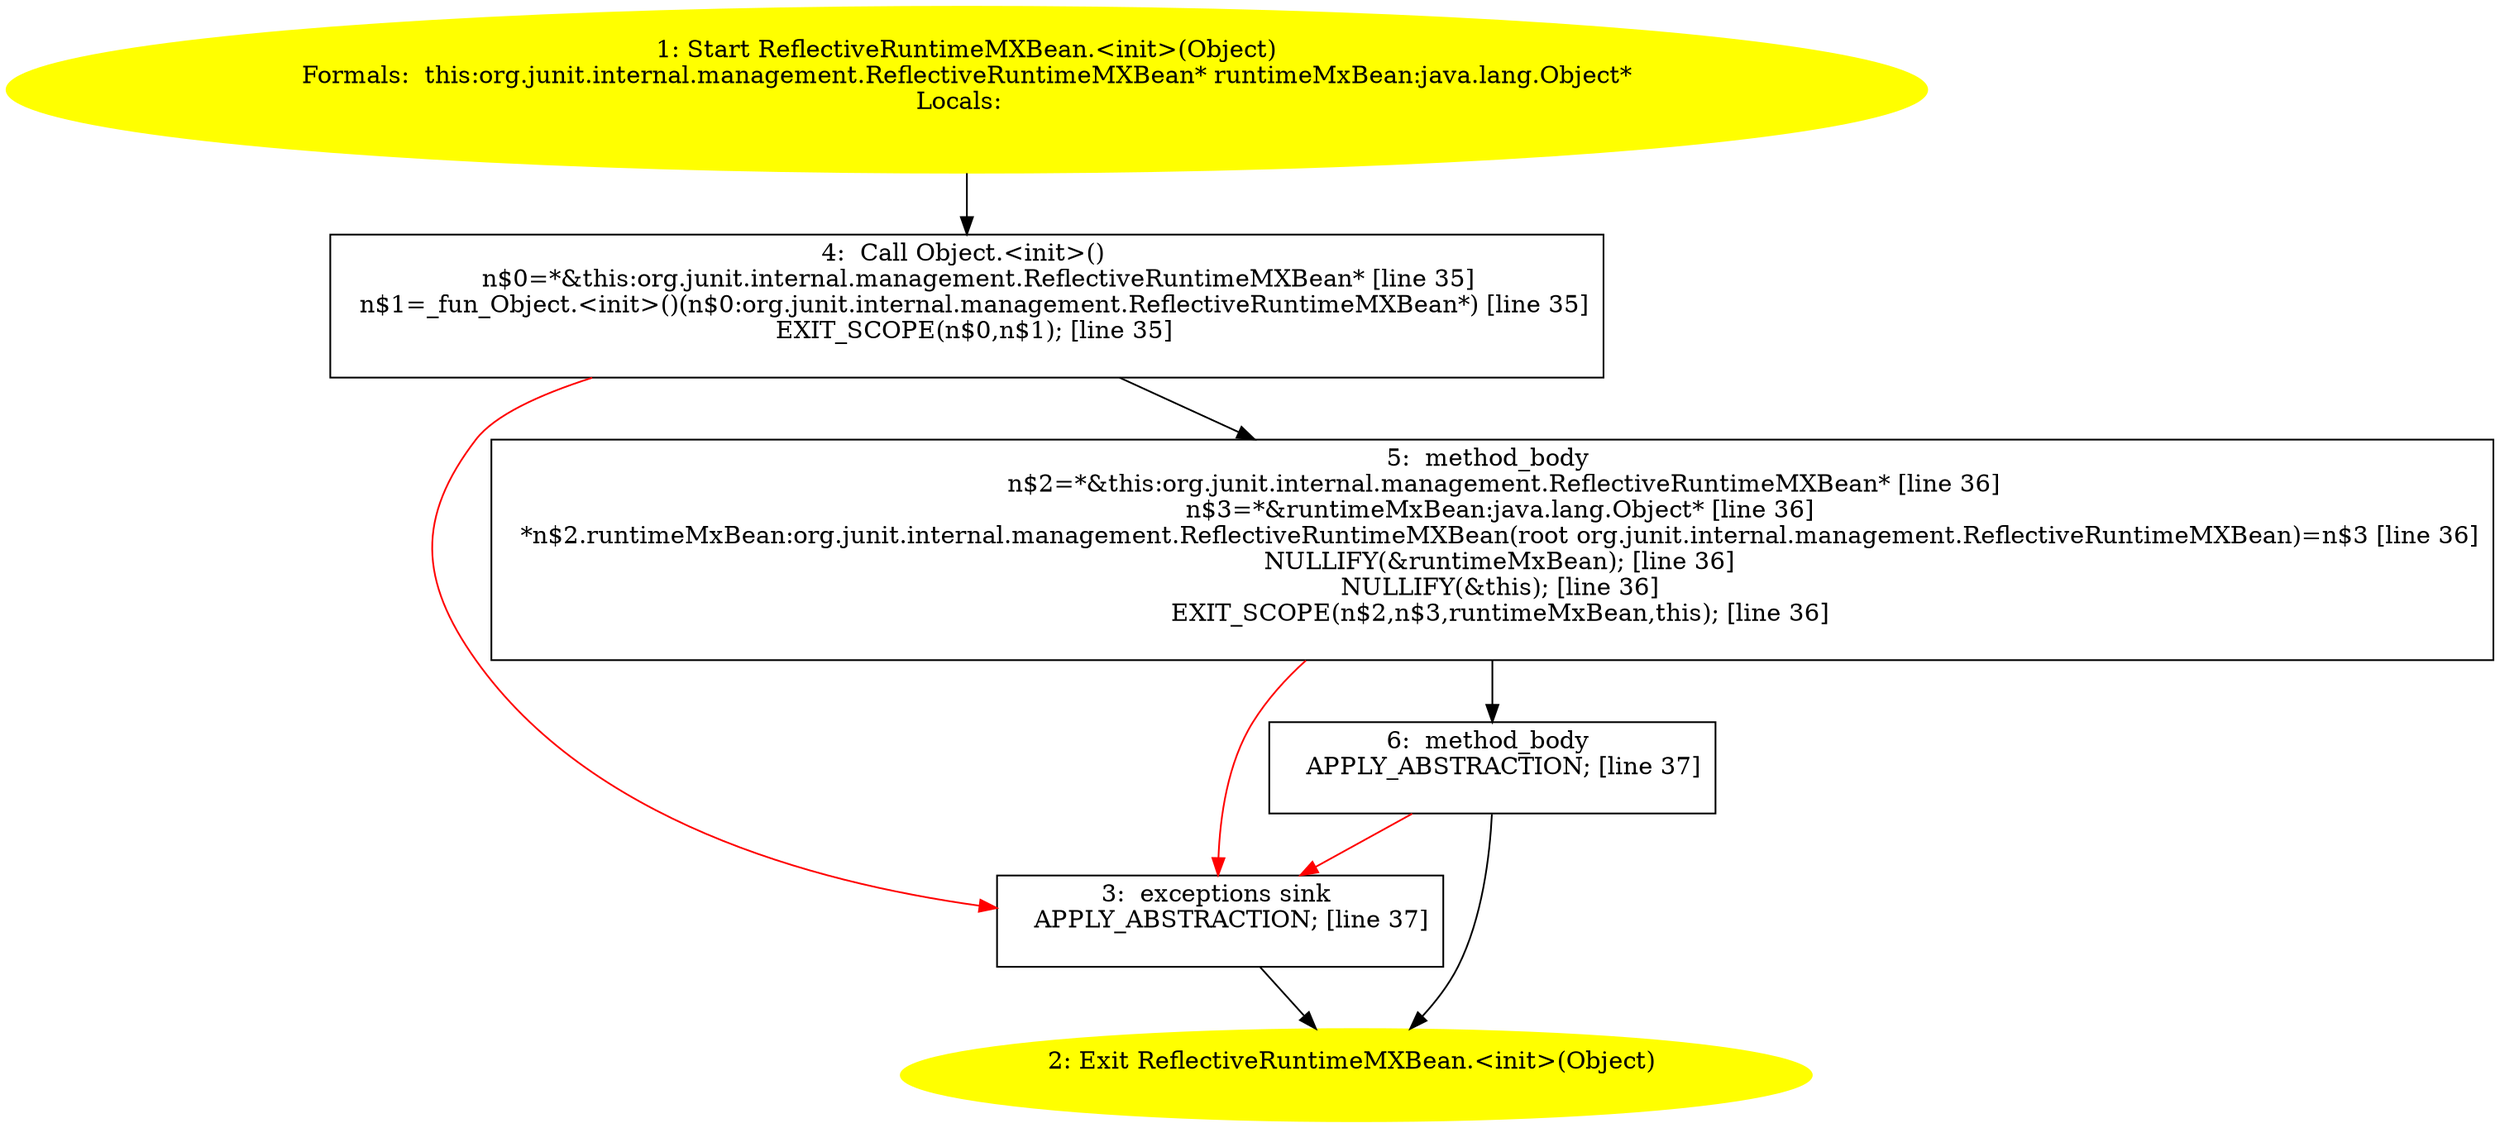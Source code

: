 /* @generated */
digraph cfg {
"org.junit.internal.management.ReflectiveRuntimeMXBean.<init>(java.lang.Object).6498fe4c49421a67474b377db6fa0f52_1" [label="1: Start ReflectiveRuntimeMXBean.<init>(Object)\nFormals:  this:org.junit.internal.management.ReflectiveRuntimeMXBean* runtimeMxBean:java.lang.Object*\nLocals:  \n  " color=yellow style=filled]
	

	 "org.junit.internal.management.ReflectiveRuntimeMXBean.<init>(java.lang.Object).6498fe4c49421a67474b377db6fa0f52_1" -> "org.junit.internal.management.ReflectiveRuntimeMXBean.<init>(java.lang.Object).6498fe4c49421a67474b377db6fa0f52_4" ;
"org.junit.internal.management.ReflectiveRuntimeMXBean.<init>(java.lang.Object).6498fe4c49421a67474b377db6fa0f52_2" [label="2: Exit ReflectiveRuntimeMXBean.<init>(Object) \n  " color=yellow style=filled]
	

"org.junit.internal.management.ReflectiveRuntimeMXBean.<init>(java.lang.Object).6498fe4c49421a67474b377db6fa0f52_3" [label="3:  exceptions sink \n   APPLY_ABSTRACTION; [line 37]\n " shape="box"]
	

	 "org.junit.internal.management.ReflectiveRuntimeMXBean.<init>(java.lang.Object).6498fe4c49421a67474b377db6fa0f52_3" -> "org.junit.internal.management.ReflectiveRuntimeMXBean.<init>(java.lang.Object).6498fe4c49421a67474b377db6fa0f52_2" ;
"org.junit.internal.management.ReflectiveRuntimeMXBean.<init>(java.lang.Object).6498fe4c49421a67474b377db6fa0f52_4" [label="4:  Call Object.<init>() \n   n$0=*&this:org.junit.internal.management.ReflectiveRuntimeMXBean* [line 35]\n  n$1=_fun_Object.<init>()(n$0:org.junit.internal.management.ReflectiveRuntimeMXBean*) [line 35]\n  EXIT_SCOPE(n$0,n$1); [line 35]\n " shape="box"]
	

	 "org.junit.internal.management.ReflectiveRuntimeMXBean.<init>(java.lang.Object).6498fe4c49421a67474b377db6fa0f52_4" -> "org.junit.internal.management.ReflectiveRuntimeMXBean.<init>(java.lang.Object).6498fe4c49421a67474b377db6fa0f52_5" ;
	 "org.junit.internal.management.ReflectiveRuntimeMXBean.<init>(java.lang.Object).6498fe4c49421a67474b377db6fa0f52_4" -> "org.junit.internal.management.ReflectiveRuntimeMXBean.<init>(java.lang.Object).6498fe4c49421a67474b377db6fa0f52_3" [color="red" ];
"org.junit.internal.management.ReflectiveRuntimeMXBean.<init>(java.lang.Object).6498fe4c49421a67474b377db6fa0f52_5" [label="5:  method_body \n   n$2=*&this:org.junit.internal.management.ReflectiveRuntimeMXBean* [line 36]\n  n$3=*&runtimeMxBean:java.lang.Object* [line 36]\n  *n$2.runtimeMxBean:org.junit.internal.management.ReflectiveRuntimeMXBean(root org.junit.internal.management.ReflectiveRuntimeMXBean)=n$3 [line 36]\n  NULLIFY(&runtimeMxBean); [line 36]\n  NULLIFY(&this); [line 36]\n  EXIT_SCOPE(n$2,n$3,runtimeMxBean,this); [line 36]\n " shape="box"]
	

	 "org.junit.internal.management.ReflectiveRuntimeMXBean.<init>(java.lang.Object).6498fe4c49421a67474b377db6fa0f52_5" -> "org.junit.internal.management.ReflectiveRuntimeMXBean.<init>(java.lang.Object).6498fe4c49421a67474b377db6fa0f52_6" ;
	 "org.junit.internal.management.ReflectiveRuntimeMXBean.<init>(java.lang.Object).6498fe4c49421a67474b377db6fa0f52_5" -> "org.junit.internal.management.ReflectiveRuntimeMXBean.<init>(java.lang.Object).6498fe4c49421a67474b377db6fa0f52_3" [color="red" ];
"org.junit.internal.management.ReflectiveRuntimeMXBean.<init>(java.lang.Object).6498fe4c49421a67474b377db6fa0f52_6" [label="6:  method_body \n   APPLY_ABSTRACTION; [line 37]\n " shape="box"]
	

	 "org.junit.internal.management.ReflectiveRuntimeMXBean.<init>(java.lang.Object).6498fe4c49421a67474b377db6fa0f52_6" -> "org.junit.internal.management.ReflectiveRuntimeMXBean.<init>(java.lang.Object).6498fe4c49421a67474b377db6fa0f52_2" ;
	 "org.junit.internal.management.ReflectiveRuntimeMXBean.<init>(java.lang.Object).6498fe4c49421a67474b377db6fa0f52_6" -> "org.junit.internal.management.ReflectiveRuntimeMXBean.<init>(java.lang.Object).6498fe4c49421a67474b377db6fa0f52_3" [color="red" ];
}
